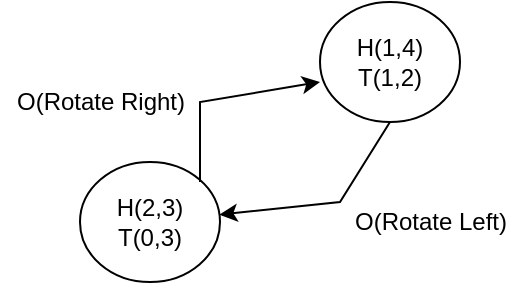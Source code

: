 <mxfile version="15.7.3" type="device"><diagram id="mBxvXgh2WchXy7u4BZij" name="Page-1"><mxGraphModel dx="1102" dy="824" grid="1" gridSize="10" guides="1" tooltips="1" connect="1" arrows="1" fold="1" page="1" pageScale="1" pageWidth="827" pageHeight="1169" math="0" shadow="0"><root><mxCell id="0"/><mxCell id="1" parent="0"/><mxCell id="9K-_3vrvaSHjSXiwFlHh-55" value="H(2,3)&lt;br&gt;T(0,3)" style="ellipse;whiteSpace=wrap;html=1;" parent="1" vertex="1"><mxGeometry x="50" y="210" width="70" height="60" as="geometry"/></mxCell><mxCell id="9K-_3vrvaSHjSXiwFlHh-56" value="" style="endArrow=classic;html=1;rounded=0;" parent="1" edge="1"><mxGeometry width="50" height="50" relative="1" as="geometry"><mxPoint x="110" y="220" as="sourcePoint"/><mxPoint x="170" y="170" as="targetPoint"/><Array as="points"><mxPoint x="110" y="180"/></Array></mxGeometry></mxCell><mxCell id="9K-_3vrvaSHjSXiwFlHh-58" value="O(Rotate Right)" style="text;html=1;align=center;verticalAlign=middle;resizable=0;points=[];autosize=1;strokeColor=none;fillColor=none;" parent="1" vertex="1"><mxGeometry x="10" y="170" width="100" height="20" as="geometry"/></mxCell><mxCell id="9K-_3vrvaSHjSXiwFlHh-62" value="H(1,4)&lt;br&gt;T(1,2)" style="ellipse;whiteSpace=wrap;html=1;" parent="1" vertex="1"><mxGeometry x="170" y="130" width="70" height="60" as="geometry"/></mxCell><mxCell id="9K-_3vrvaSHjSXiwFlHh-63" value="" style="endArrow=classic;html=1;rounded=0;exitX=0.5;exitY=1;exitDx=0;exitDy=0;" parent="1" source="9K-_3vrvaSHjSXiwFlHh-62" target="9K-_3vrvaSHjSXiwFlHh-55" edge="1"><mxGeometry width="50" height="50" relative="1" as="geometry"><mxPoint x="390" y="440" as="sourcePoint"/><mxPoint x="440" y="390" as="targetPoint"/><Array as="points"><mxPoint x="180" y="230"/></Array></mxGeometry></mxCell><mxCell id="9K-_3vrvaSHjSXiwFlHh-64" value="O(Rotate Left)" style="text;html=1;align=center;verticalAlign=middle;resizable=0;points=[];autosize=1;strokeColor=none;fillColor=none;" parent="1" vertex="1"><mxGeometry x="180" y="230" width="90" height="20" as="geometry"/></mxCell></root></mxGraphModel></diagram></mxfile>